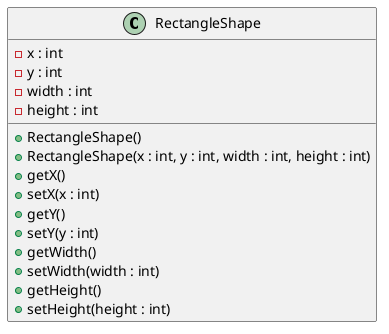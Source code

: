 @startuml
'https://plantuml.com/class-diagram

class RectangleShape {
  - x : int
  - y : int
  - width : int
  - height : int
  + RectangleShape()
  + RectangleShape(x : int, y : int, width : int, height : int)
  + getX()
  + setX(x : int)
  + getY()
  + setY(y : int)
  + getWidth()
  + setWidth(width : int)
  + getHeight()
  + setHeight(height : int)
}

@enduml
